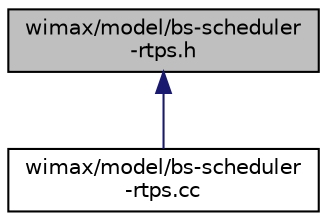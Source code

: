 digraph "wimax/model/bs-scheduler-rtps.h"
{
  edge [fontname="Helvetica",fontsize="10",labelfontname="Helvetica",labelfontsize="10"];
  node [fontname="Helvetica",fontsize="10",shape=record];
  Node1 [label="wimax/model/bs-scheduler\l-rtps.h",height=0.2,width=0.4,color="black", fillcolor="grey75", style="filled", fontcolor="black"];
  Node1 -> Node2 [dir="back",color="midnightblue",fontsize="10",style="solid"];
  Node2 [label="wimax/model/bs-scheduler\l-rtps.cc",height=0.2,width=0.4,color="black", fillcolor="white", style="filled",URL="$d1/dc8/bs-scheduler-rtps_8cc.html"];
}
